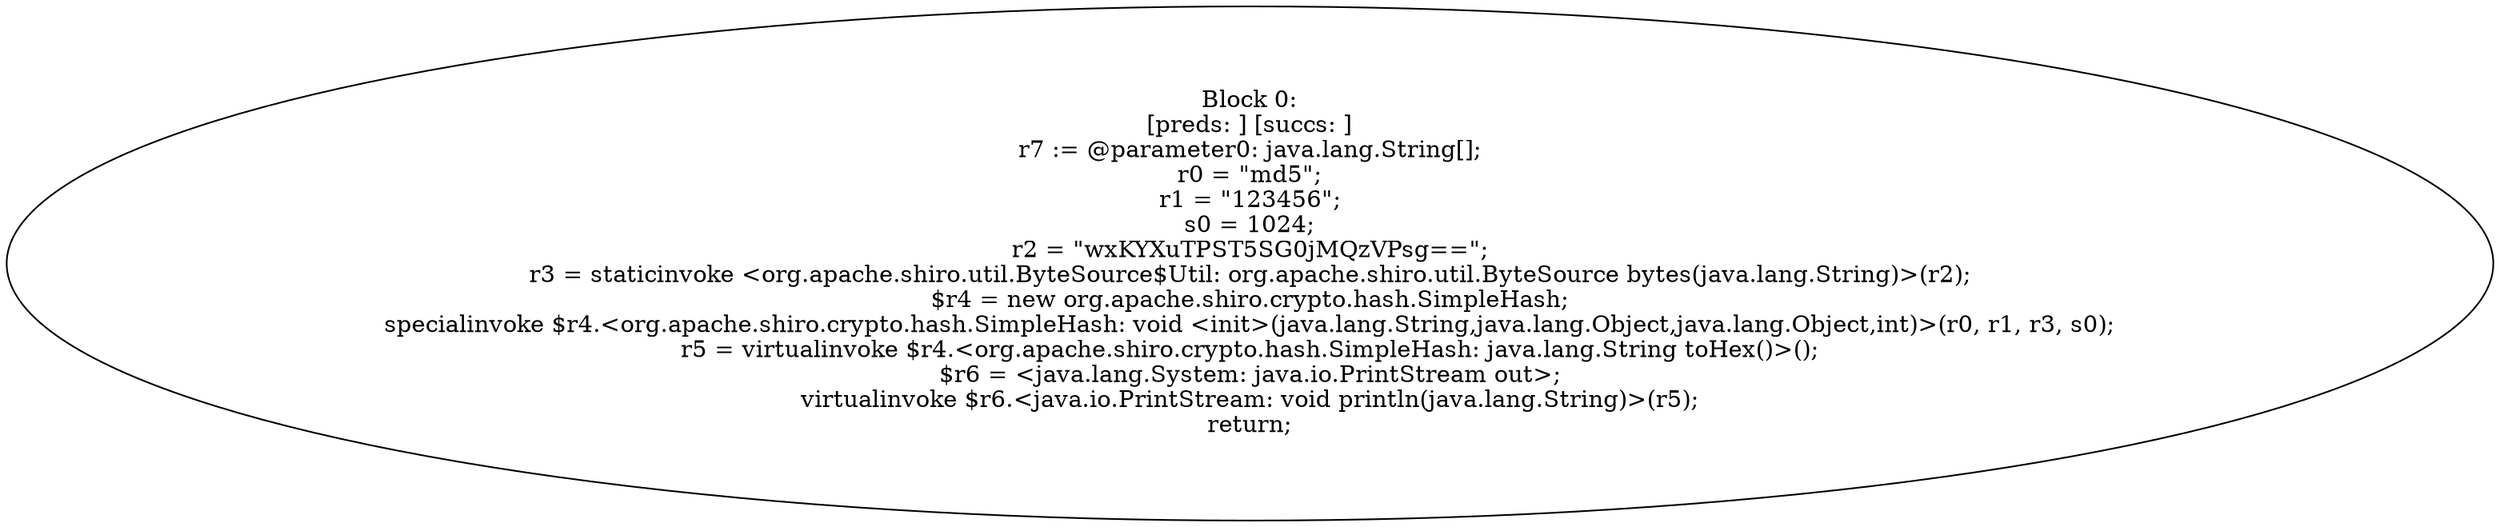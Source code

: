 digraph "unitGraph" {
    "Block 0:
[preds: ] [succs: ]
r7 := @parameter0: java.lang.String[];
r0 = \"md5\";
r1 = \"123456\";
s0 = 1024;
r2 = \"wxKYXuTPST5SG0jMQzVPsg==\";
r3 = staticinvoke <org.apache.shiro.util.ByteSource$Util: org.apache.shiro.util.ByteSource bytes(java.lang.String)>(r2);
$r4 = new org.apache.shiro.crypto.hash.SimpleHash;
specialinvoke $r4.<org.apache.shiro.crypto.hash.SimpleHash: void <init>(java.lang.String,java.lang.Object,java.lang.Object,int)>(r0, r1, r3, s0);
r5 = virtualinvoke $r4.<org.apache.shiro.crypto.hash.SimpleHash: java.lang.String toHex()>();
$r6 = <java.lang.System: java.io.PrintStream out>;
virtualinvoke $r6.<java.io.PrintStream: void println(java.lang.String)>(r5);
return;
"
}
